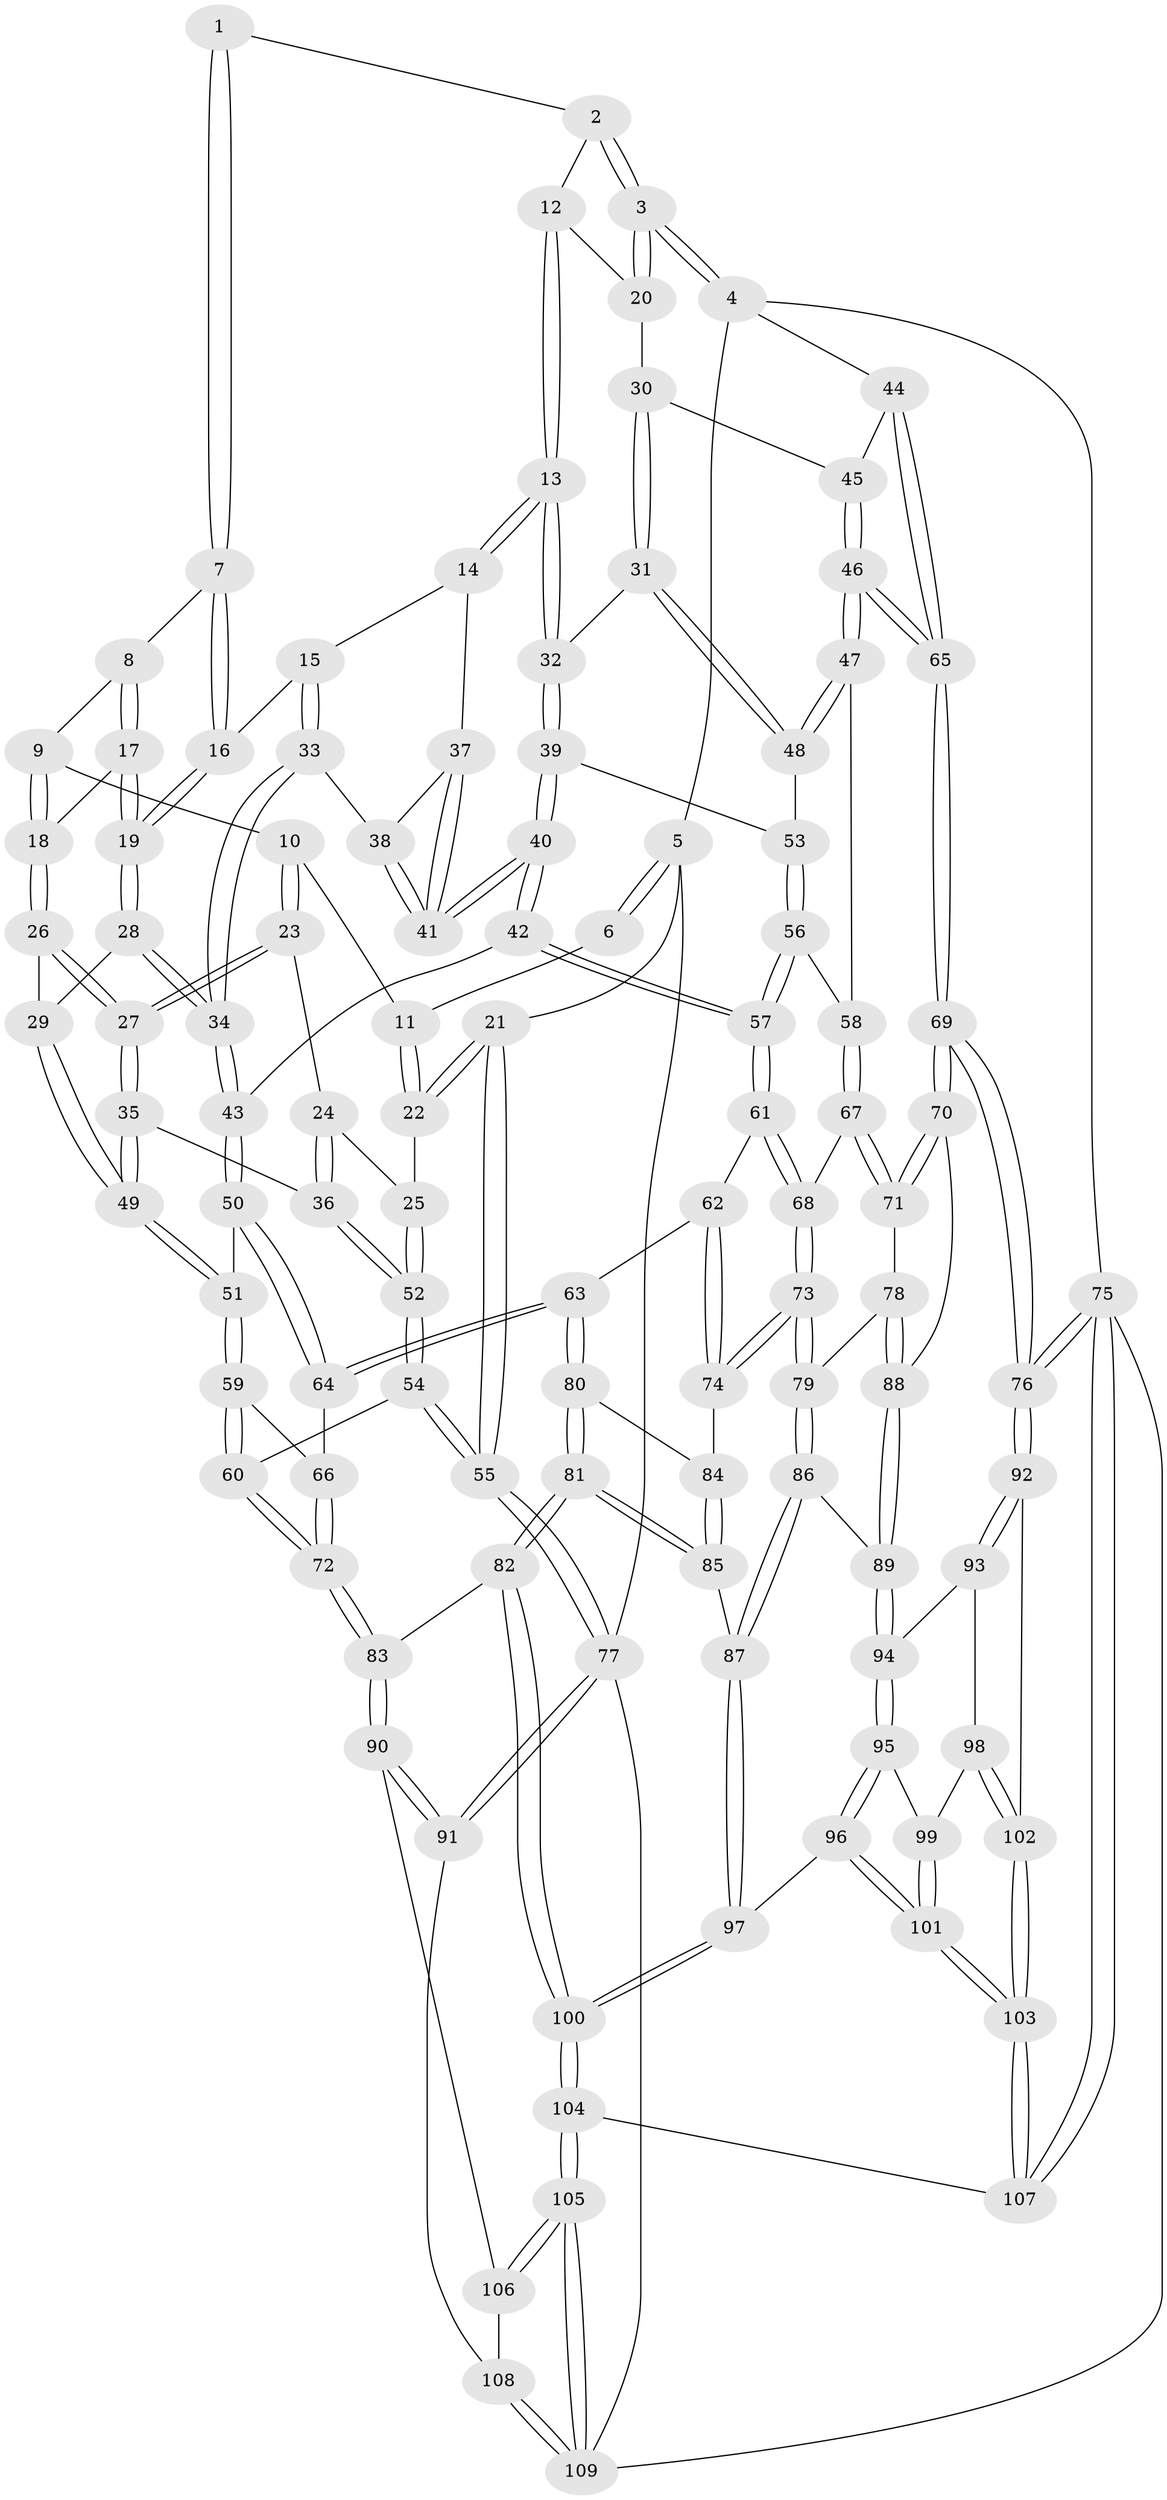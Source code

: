 // coarse degree distribution, {3: 0.16129032258064516, 4: 0.41935483870967744, 5: 0.2903225806451613, 7: 0.03225806451612903, 2: 0.03225806451612903, 6: 0.06451612903225806}
// Generated by graph-tools (version 1.1) at 2025/24/03/03/25 07:24:34]
// undirected, 109 vertices, 269 edges
graph export_dot {
graph [start="1"]
  node [color=gray90,style=filled];
  1 [pos="+0.41672051212884365+0"];
  2 [pos="+0.6526009395364838+0"];
  3 [pos="+1+0"];
  4 [pos="+1+0"];
  5 [pos="+0+0"];
  6 [pos="+0.29182309306707643+0"];
  7 [pos="+0.40605964663347427+0"];
  8 [pos="+0.37102834282793007+0"];
  9 [pos="+0.28299252949163534+0.042844247767229234"];
  10 [pos="+0.23547858465949822+0.06863634956576185"];
  11 [pos="+0.22222182578581345+0.049565286635668025"];
  12 [pos="+0.6665227113572244+0"];
  13 [pos="+0.6586945050096296+0.028087257286337177"];
  14 [pos="+0.5800655197894292+0.07681306180256126"];
  15 [pos="+0.5238685609953715+0.08239015007484986"];
  16 [pos="+0.44522950702416114+0.05764037476109011"];
  17 [pos="+0.33871174382999353+0.06696830391402699"];
  18 [pos="+0.3238231402299885+0.09242367870169767"];
  19 [pos="+0.42788651106147063+0.11285952638621342"];
  20 [pos="+0.8587885394129229+0.06900434688330559"];
  21 [pos="+0+0"];
  22 [pos="+0+0.002949405555720621"];
  23 [pos="+0.23717641982754384+0.08706663090505598"];
  24 [pos="+0.18792401754067836+0.10799254601118727"];
  25 [pos="+0.11551754189838175+0.1229453555112101"];
  26 [pos="+0.3160124321519447+0.12042526536394495"];
  27 [pos="+0.27816168460104107+0.14500008800674288"];
  28 [pos="+0.4271990385257793+0.11673706260615856"];
  29 [pos="+0.4056167854260519+0.13248453039793112"];
  30 [pos="+0.8555707698190902+0.0995208475085058"];
  31 [pos="+0.778740143576943+0.1331655244362963"];
  32 [pos="+0.6615234682004406+0.03469956215575817"];
  33 [pos="+0.5046022216160997+0.14289781255400105"];
  34 [pos="+0.47904812023128296+0.16168062852785953"];
  35 [pos="+0.2643664590471541+0.21517290952458268"];
  36 [pos="+0.23015456730851347+0.23382342828433136"];
  37 [pos="+0.5673574240217184+0.1074584559949211"];
  38 [pos="+0.5085046294150091+0.1425668017819937"];
  39 [pos="+0.6424424302276012+0.17381088072854387"];
  40 [pos="+0.5779400829683958+0.24074027296539652"];
  41 [pos="+0.5572941766854512+0.15117049225572504"];
  42 [pos="+0.5640357555203941+0.2680013077109474"];
  43 [pos="+0.5110238857464521+0.2730849580986863"];
  44 [pos="+1+0"];
  45 [pos="+0.8598858442808197+0.10271078955097758"];
  46 [pos="+1+0.2723922050327172"];
  47 [pos="+0.9312474449812053+0.27737006068250547"];
  48 [pos="+0.7783656535025711+0.1383930132344821"];
  49 [pos="+0.3701199109710733+0.25283994018872025"];
  50 [pos="+0.4882082496880642+0.28695757511990455"];
  51 [pos="+0.40502445473837917+0.29024072703725073"];
  52 [pos="+0.1944235438845857+0.2559294712246635"];
  53 [pos="+0.7474044329624568+0.226005733841497"];
  54 [pos="+0.13675687113830312+0.36020057478467465"];
  55 [pos="+0+0.3578347010870973"];
  56 [pos="+0.7534676219100016+0.25844173655356995"];
  57 [pos="+0.6178857607678818+0.3107882105285284"];
  58 [pos="+0.8086427228912374+0.3039837144045887"];
  59 [pos="+0.39626668074103893+0.3058555145538471"];
  60 [pos="+0.22500864366615903+0.4484456467041694"];
  61 [pos="+0.633435895584043+0.36258954567479895"];
  62 [pos="+0.6079641010215675+0.3982193555800617"];
  63 [pos="+0.5036578557255829+0.44216905394301054"];
  64 [pos="+0.5011639872480358+0.4347085104049397"];
  65 [pos="+1+0.30424089425819073"];
  66 [pos="+0.4073979034851419+0.3955362133792281"];
  67 [pos="+0.770289748396179+0.4029853714873389"];
  68 [pos="+0.6870148731750813+0.3960806515231675"];
  69 [pos="+1+0.544353897766484"];
  70 [pos="+1+0.5490343804808206"];
  71 [pos="+0.7818586044986445+0.4291060106397482"];
  72 [pos="+0.3065606631442153+0.6368083574449592"];
  73 [pos="+0.6570947161795884+0.5067024613839426"];
  74 [pos="+0.6141840851347978+0.48983678181234885"];
  75 [pos="+1+1"];
  76 [pos="+1+0.8823395705543569"];
  77 [pos="+0+0.6838300448635252"];
  78 [pos="+0.7260885493991904+0.5262300417946292"];
  79 [pos="+0.6670112761563123+0.5188146384597853"];
  80 [pos="+0.5030910222860384+0.44538826772668816"];
  81 [pos="+0.3747124138970568+0.6540114787120199"];
  82 [pos="+0.34628346739667765+0.6585698278851402"];
  83 [pos="+0.31097966396167304+0.6518147148970775"];
  84 [pos="+0.6044706342129303+0.49232794271195085"];
  85 [pos="+0.4598314661802296+0.6681031208862244"];
  86 [pos="+0.593146032009133+0.6637769975326723"];
  87 [pos="+0.5221548901719179+0.6890790385391442"];
  88 [pos="+0.7914892213172561+0.6315844485000526"];
  89 [pos="+0.7635016175056398+0.6703276532199823"];
  90 [pos="+0.29586056161774626+0.6615394108487685"];
  91 [pos="+0+0.6858345983833538"];
  92 [pos="+1+0.8517453842192613"];
  93 [pos="+0.8279635522203521+0.7502814918731093"];
  94 [pos="+0.7678492745659646+0.6938341735434111"];
  95 [pos="+0.7307049620036192+0.7936897131382408"];
  96 [pos="+0.6590659083801358+0.8425845408694974"];
  97 [pos="+0.5909015884772797+0.8080282507573024"];
  98 [pos="+0.806245671594208+0.8460790363144629"];
  99 [pos="+0.7957980812374527+0.8425100529759066"];
  100 [pos="+0.4645666446685072+1"];
  101 [pos="+0.6873759758692658+0.9200042923798418"];
  102 [pos="+0.8326388662162578+0.8699767859165535"];
  103 [pos="+0.711263552607076+1"];
  104 [pos="+0.46346315763652896+1"];
  105 [pos="+0.25072440054811196+1"];
  106 [pos="+0.23772471210990162+0.8149463723340489"];
  107 [pos="+0.7033920621120083+1"];
  108 [pos="+0.08604794318936163+0.8847013785684509"];
  109 [pos="+0.11800422433317044+1"];
  1 -- 2;
  1 -- 7;
  1 -- 7;
  2 -- 3;
  2 -- 3;
  2 -- 12;
  3 -- 4;
  3 -- 4;
  3 -- 20;
  3 -- 20;
  4 -- 5;
  4 -- 44;
  4 -- 75;
  5 -- 6;
  5 -- 6;
  5 -- 21;
  5 -- 77;
  6 -- 11;
  7 -- 8;
  7 -- 16;
  7 -- 16;
  8 -- 9;
  8 -- 17;
  8 -- 17;
  9 -- 10;
  9 -- 18;
  9 -- 18;
  10 -- 11;
  10 -- 23;
  10 -- 23;
  11 -- 22;
  11 -- 22;
  12 -- 13;
  12 -- 13;
  12 -- 20;
  13 -- 14;
  13 -- 14;
  13 -- 32;
  13 -- 32;
  14 -- 15;
  14 -- 37;
  15 -- 16;
  15 -- 33;
  15 -- 33;
  16 -- 19;
  16 -- 19;
  17 -- 18;
  17 -- 19;
  17 -- 19;
  18 -- 26;
  18 -- 26;
  19 -- 28;
  19 -- 28;
  20 -- 30;
  21 -- 22;
  21 -- 22;
  21 -- 55;
  21 -- 55;
  22 -- 25;
  23 -- 24;
  23 -- 27;
  23 -- 27;
  24 -- 25;
  24 -- 36;
  24 -- 36;
  25 -- 52;
  25 -- 52;
  26 -- 27;
  26 -- 27;
  26 -- 29;
  27 -- 35;
  27 -- 35;
  28 -- 29;
  28 -- 34;
  28 -- 34;
  29 -- 49;
  29 -- 49;
  30 -- 31;
  30 -- 31;
  30 -- 45;
  31 -- 32;
  31 -- 48;
  31 -- 48;
  32 -- 39;
  32 -- 39;
  33 -- 34;
  33 -- 34;
  33 -- 38;
  34 -- 43;
  34 -- 43;
  35 -- 36;
  35 -- 49;
  35 -- 49;
  36 -- 52;
  36 -- 52;
  37 -- 38;
  37 -- 41;
  37 -- 41;
  38 -- 41;
  38 -- 41;
  39 -- 40;
  39 -- 40;
  39 -- 53;
  40 -- 41;
  40 -- 41;
  40 -- 42;
  40 -- 42;
  42 -- 43;
  42 -- 57;
  42 -- 57;
  43 -- 50;
  43 -- 50;
  44 -- 45;
  44 -- 65;
  44 -- 65;
  45 -- 46;
  45 -- 46;
  46 -- 47;
  46 -- 47;
  46 -- 65;
  46 -- 65;
  47 -- 48;
  47 -- 48;
  47 -- 58;
  48 -- 53;
  49 -- 51;
  49 -- 51;
  50 -- 51;
  50 -- 64;
  50 -- 64;
  51 -- 59;
  51 -- 59;
  52 -- 54;
  52 -- 54;
  53 -- 56;
  53 -- 56;
  54 -- 55;
  54 -- 55;
  54 -- 60;
  55 -- 77;
  55 -- 77;
  56 -- 57;
  56 -- 57;
  56 -- 58;
  57 -- 61;
  57 -- 61;
  58 -- 67;
  58 -- 67;
  59 -- 60;
  59 -- 60;
  59 -- 66;
  60 -- 72;
  60 -- 72;
  61 -- 62;
  61 -- 68;
  61 -- 68;
  62 -- 63;
  62 -- 74;
  62 -- 74;
  63 -- 64;
  63 -- 64;
  63 -- 80;
  63 -- 80;
  64 -- 66;
  65 -- 69;
  65 -- 69;
  66 -- 72;
  66 -- 72;
  67 -- 68;
  67 -- 71;
  67 -- 71;
  68 -- 73;
  68 -- 73;
  69 -- 70;
  69 -- 70;
  69 -- 76;
  69 -- 76;
  70 -- 71;
  70 -- 71;
  70 -- 88;
  71 -- 78;
  72 -- 83;
  72 -- 83;
  73 -- 74;
  73 -- 74;
  73 -- 79;
  73 -- 79;
  74 -- 84;
  75 -- 76;
  75 -- 76;
  75 -- 107;
  75 -- 107;
  75 -- 109;
  76 -- 92;
  76 -- 92;
  77 -- 91;
  77 -- 91;
  77 -- 109;
  78 -- 79;
  78 -- 88;
  78 -- 88;
  79 -- 86;
  79 -- 86;
  80 -- 81;
  80 -- 81;
  80 -- 84;
  81 -- 82;
  81 -- 82;
  81 -- 85;
  81 -- 85;
  82 -- 83;
  82 -- 100;
  82 -- 100;
  83 -- 90;
  83 -- 90;
  84 -- 85;
  84 -- 85;
  85 -- 87;
  86 -- 87;
  86 -- 87;
  86 -- 89;
  87 -- 97;
  87 -- 97;
  88 -- 89;
  88 -- 89;
  89 -- 94;
  89 -- 94;
  90 -- 91;
  90 -- 91;
  90 -- 106;
  91 -- 108;
  92 -- 93;
  92 -- 93;
  92 -- 102;
  93 -- 94;
  93 -- 98;
  94 -- 95;
  94 -- 95;
  95 -- 96;
  95 -- 96;
  95 -- 99;
  96 -- 97;
  96 -- 101;
  96 -- 101;
  97 -- 100;
  97 -- 100;
  98 -- 99;
  98 -- 102;
  98 -- 102;
  99 -- 101;
  99 -- 101;
  100 -- 104;
  100 -- 104;
  101 -- 103;
  101 -- 103;
  102 -- 103;
  102 -- 103;
  103 -- 107;
  103 -- 107;
  104 -- 105;
  104 -- 105;
  104 -- 107;
  105 -- 106;
  105 -- 106;
  105 -- 109;
  105 -- 109;
  106 -- 108;
  108 -- 109;
  108 -- 109;
}
